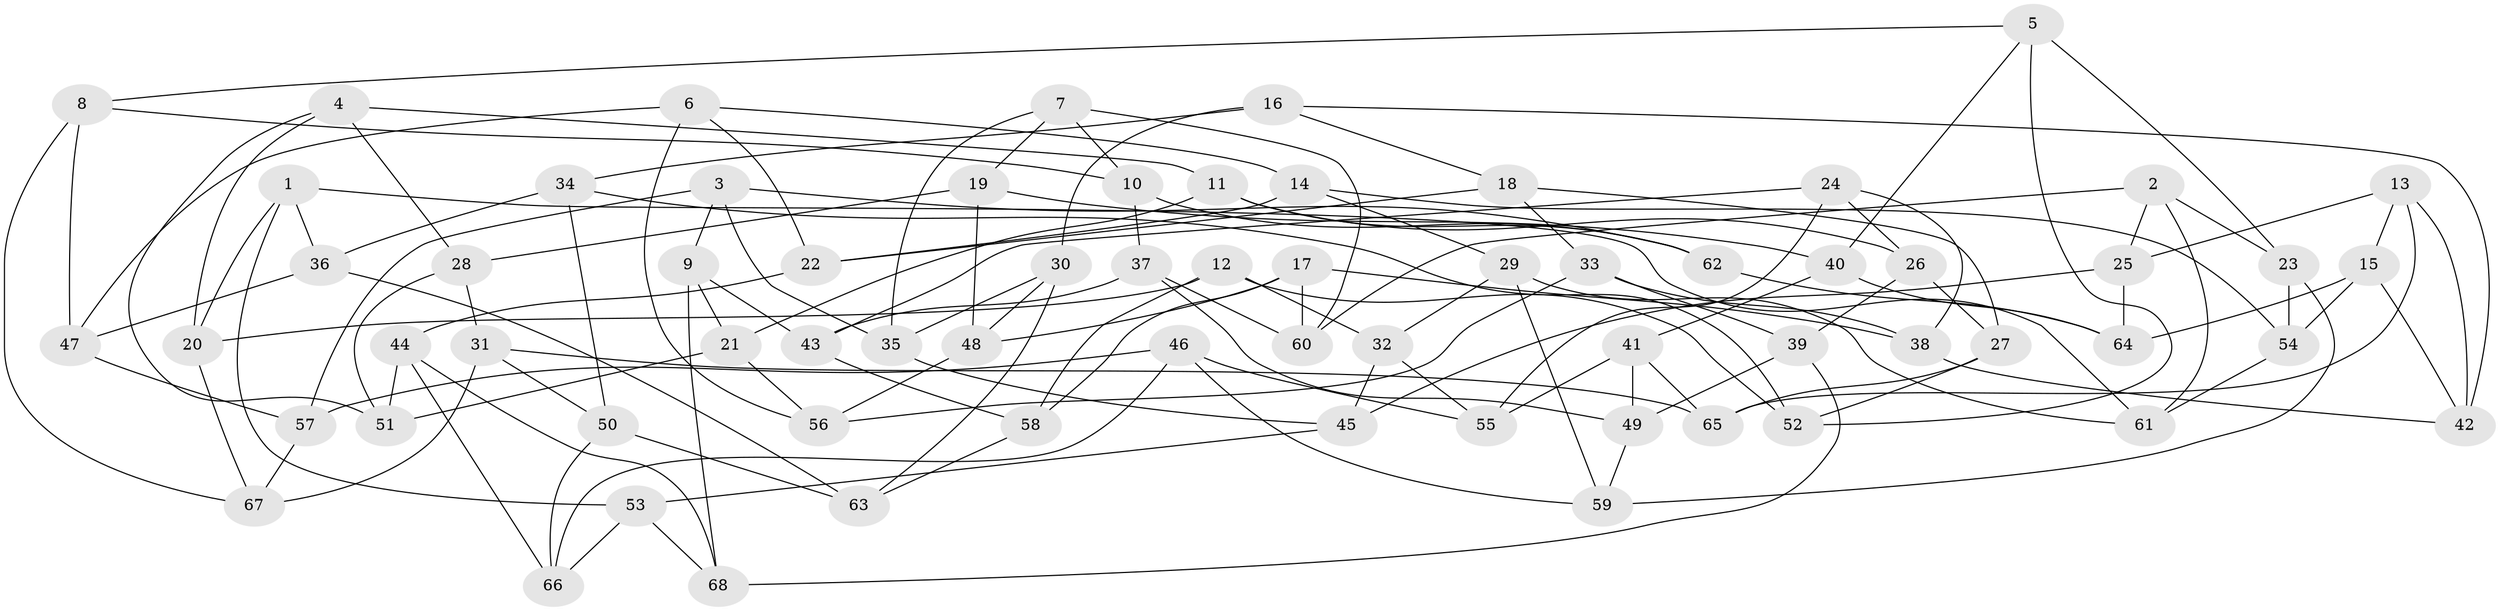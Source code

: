 // Generated by graph-tools (version 1.1) at 2025/38/03/09/25 02:38:05]
// undirected, 68 vertices, 136 edges
graph export_dot {
graph [start="1"]
  node [color=gray90,style=filled];
  1;
  2;
  3;
  4;
  5;
  6;
  7;
  8;
  9;
  10;
  11;
  12;
  13;
  14;
  15;
  16;
  17;
  18;
  19;
  20;
  21;
  22;
  23;
  24;
  25;
  26;
  27;
  28;
  29;
  30;
  31;
  32;
  33;
  34;
  35;
  36;
  37;
  38;
  39;
  40;
  41;
  42;
  43;
  44;
  45;
  46;
  47;
  48;
  49;
  50;
  51;
  52;
  53;
  54;
  55;
  56;
  57;
  58;
  59;
  60;
  61;
  62;
  63;
  64;
  65;
  66;
  67;
  68;
  1 -- 61;
  1 -- 36;
  1 -- 53;
  1 -- 20;
  2 -- 23;
  2 -- 61;
  2 -- 60;
  2 -- 25;
  3 -- 35;
  3 -- 9;
  3 -- 62;
  3 -- 57;
  4 -- 11;
  4 -- 20;
  4 -- 51;
  4 -- 28;
  5 -- 23;
  5 -- 40;
  5 -- 8;
  5 -- 52;
  6 -- 14;
  6 -- 22;
  6 -- 56;
  6 -- 47;
  7 -- 60;
  7 -- 19;
  7 -- 35;
  7 -- 10;
  8 -- 67;
  8 -- 10;
  8 -- 47;
  9 -- 43;
  9 -- 68;
  9 -- 21;
  10 -- 37;
  10 -- 62;
  11 -- 21;
  11 -- 62;
  11 -- 26;
  12 -- 32;
  12 -- 20;
  12 -- 58;
  12 -- 52;
  13 -- 42;
  13 -- 65;
  13 -- 25;
  13 -- 15;
  14 -- 22;
  14 -- 54;
  14 -- 29;
  15 -- 64;
  15 -- 54;
  15 -- 42;
  16 -- 18;
  16 -- 34;
  16 -- 42;
  16 -- 30;
  17 -- 38;
  17 -- 58;
  17 -- 60;
  17 -- 48;
  18 -- 27;
  18 -- 22;
  18 -- 33;
  19 -- 40;
  19 -- 48;
  19 -- 28;
  20 -- 67;
  21 -- 51;
  21 -- 56;
  22 -- 44;
  23 -- 54;
  23 -- 59;
  24 -- 38;
  24 -- 43;
  24 -- 26;
  24 -- 55;
  25 -- 45;
  25 -- 64;
  26 -- 39;
  26 -- 27;
  27 -- 65;
  27 -- 52;
  28 -- 51;
  28 -- 31;
  29 -- 61;
  29 -- 59;
  29 -- 32;
  30 -- 48;
  30 -- 63;
  30 -- 35;
  31 -- 50;
  31 -- 67;
  31 -- 65;
  32 -- 45;
  32 -- 55;
  33 -- 39;
  33 -- 38;
  33 -- 56;
  34 -- 52;
  34 -- 50;
  34 -- 36;
  35 -- 45;
  36 -- 63;
  36 -- 47;
  37 -- 49;
  37 -- 43;
  37 -- 60;
  38 -- 42;
  39 -- 68;
  39 -- 49;
  40 -- 41;
  40 -- 64;
  41 -- 49;
  41 -- 65;
  41 -- 55;
  43 -- 58;
  44 -- 66;
  44 -- 51;
  44 -- 68;
  45 -- 53;
  46 -- 66;
  46 -- 57;
  46 -- 59;
  46 -- 55;
  47 -- 57;
  48 -- 56;
  49 -- 59;
  50 -- 66;
  50 -- 63;
  53 -- 66;
  53 -- 68;
  54 -- 61;
  57 -- 67;
  58 -- 63;
  62 -- 64;
}
